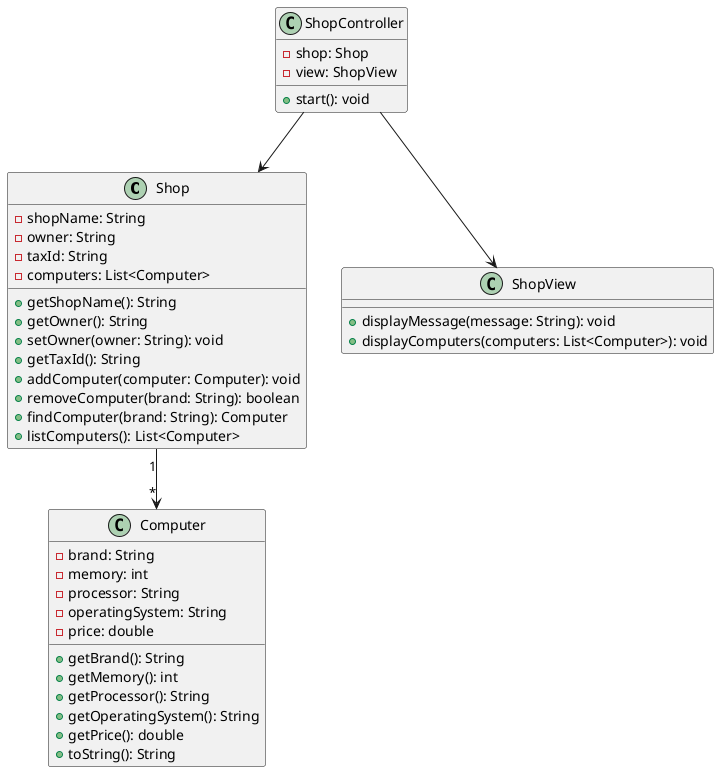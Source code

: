 @startuml ComputersShop
class Shop {
    - shopName: String
    - owner: String
    - taxId: String
    - computers: List<Computer>
    + getShopName(): String
    + getOwner(): String
    + setOwner(owner: String): void
    + getTaxId(): String
    + addComputer(computer: Computer): void
    + removeComputer(brand: String): boolean
    + findComputer(brand: String): Computer
    + listComputers(): List<Computer>
}

class Computer {
    - brand: String
    - memory: int
    - processor: String
    - operatingSystem: String
    - price: double
    + getBrand(): String
    + getMemory(): int
    + getProcessor(): String
    + getOperatingSystem(): String
    + getPrice(): double
    + toString(): String
}

class ShopController {
    - shop: Shop
    - view: ShopView
    + start(): void
}

class ShopView {
    + displayMessage(message: String): void
    + displayComputers(computers: List<Computer>): void
}

Shop "1" --> "*" Computer
ShopController --> Shop
ShopController --> ShopView
@enduml
